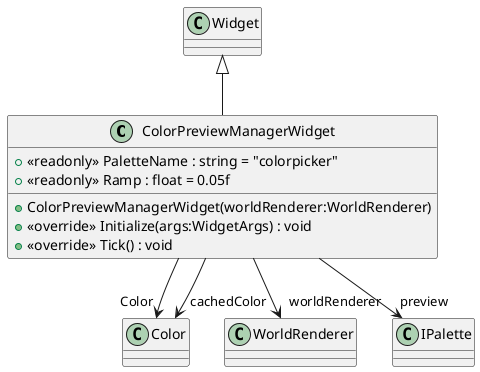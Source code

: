 @startuml
class ColorPreviewManagerWidget {
    + <<readonly>> PaletteName : string = "colorpicker"
    + <<readonly>> Ramp : float = 0.05f
    + ColorPreviewManagerWidget(worldRenderer:WorldRenderer)
    + <<override>> Initialize(args:WidgetArgs) : void
    + <<override>> Tick() : void
}
Widget <|-- ColorPreviewManagerWidget
ColorPreviewManagerWidget --> "Color" Color
ColorPreviewManagerWidget --> "cachedColor" Color
ColorPreviewManagerWidget --> "worldRenderer" WorldRenderer
ColorPreviewManagerWidget --> "preview" IPalette
@enduml
